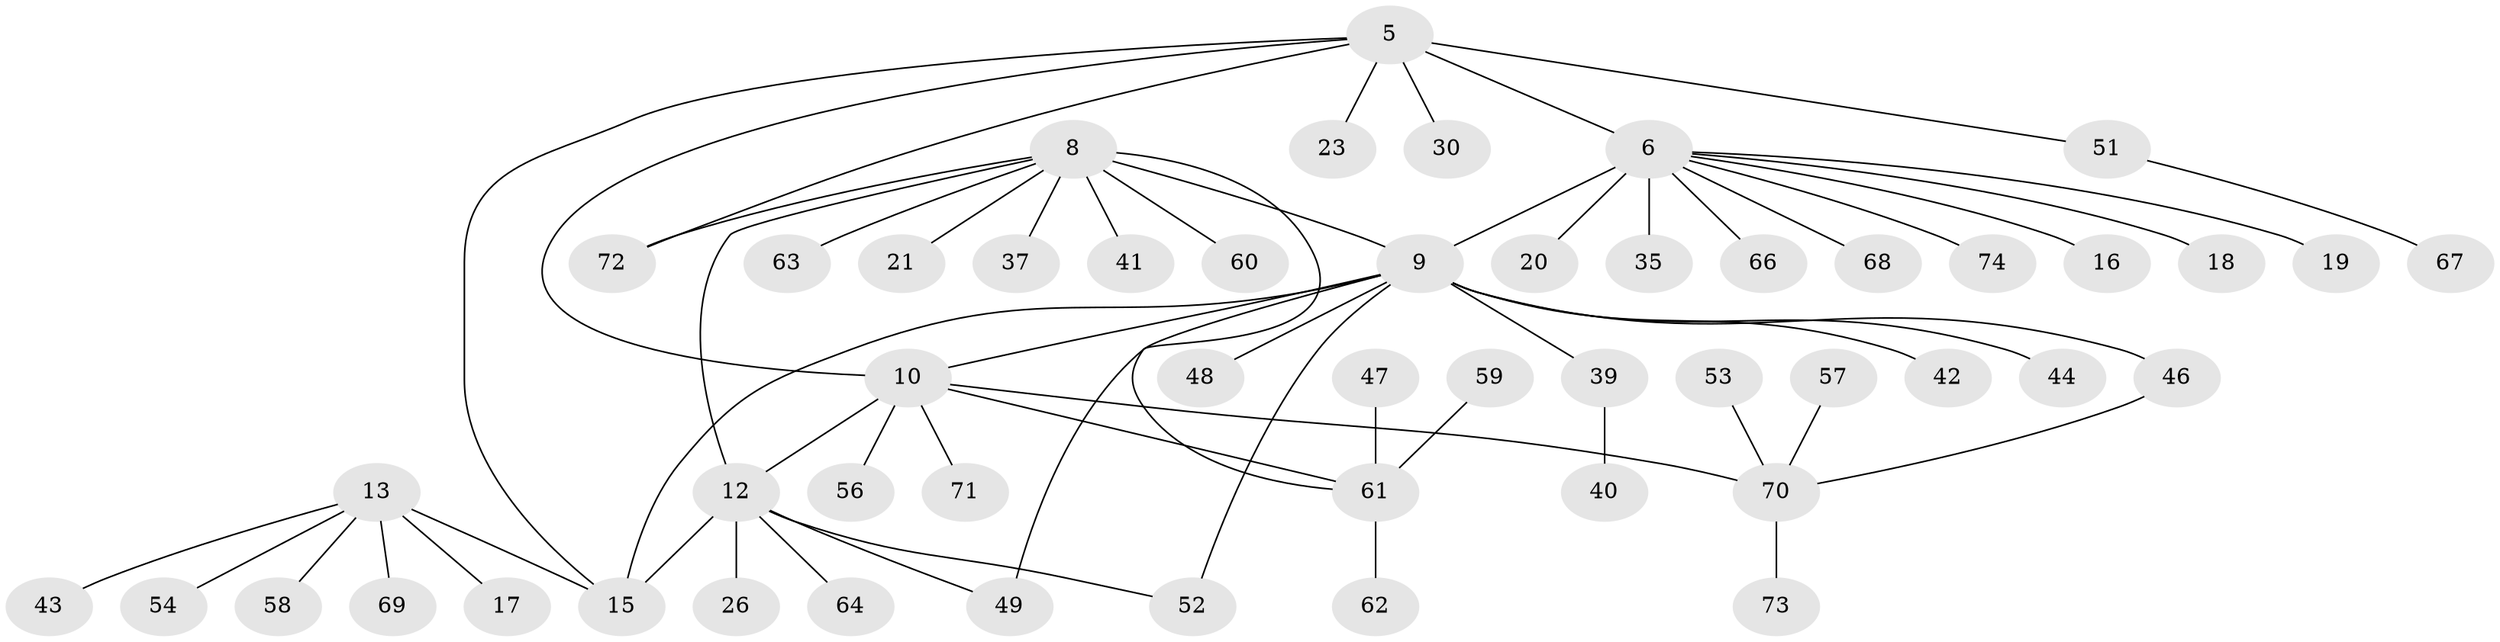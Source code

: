 // original degree distribution, {3: 0.08108108108108109, 8: 0.05405405405405406, 7: 0.04054054054054054, 9: 0.013513513513513514, 10: 0.013513513513513514, 5: 0.02702702702702703, 4: 0.05405405405405406, 1: 0.5405405405405406, 2: 0.17567567567567569}
// Generated by graph-tools (version 1.1) at 2025/57/03/04/25 21:57:31]
// undirected, 51 vertices, 59 edges
graph export_dot {
graph [start="1"]
  node [color=gray90,style=filled];
  5 [super="+4"];
  6 [super="+3"];
  8 [super="+7"];
  9 [super="+2"];
  10;
  12 [super="+11"];
  13;
  15 [super="+14"];
  16;
  17;
  18;
  19;
  20;
  21;
  23;
  26;
  30;
  35;
  37;
  39 [super="+29"];
  40;
  41;
  42;
  43;
  44;
  46;
  47;
  48 [super="+22+34+38"];
  49;
  51;
  52;
  53;
  54 [super="+33"];
  56;
  57;
  58 [super="+36"];
  59;
  60;
  61 [super="+45"];
  62;
  63;
  64;
  66;
  67;
  68;
  69;
  70 [super="+24+55+28+31"];
  71;
  72 [super="+65"];
  73;
  74;
  5 -- 6 [weight=2];
  5 -- 10;
  5 -- 30;
  5 -- 51;
  5 -- 15;
  5 -- 23;
  5 -- 72;
  6 -- 9 [weight=3];
  6 -- 18;
  6 -- 35;
  6 -- 66;
  6 -- 16;
  6 -- 19;
  6 -- 68;
  6 -- 20;
  6 -- 74;
  8 -- 9 [weight=2];
  8 -- 21;
  8 -- 37;
  8 -- 60;
  8 -- 63;
  8 -- 12;
  8 -- 41;
  8 -- 61;
  8 -- 72;
  9 -- 42;
  9 -- 44 [weight=2];
  9 -- 46 [weight=2];
  9 -- 49;
  9 -- 52;
  9 -- 15 [weight=2];
  9 -- 10;
  9 -- 48;
  9 -- 39;
  10 -- 12 [weight=2];
  10 -- 56;
  10 -- 61;
  10 -- 71;
  10 -- 70;
  12 -- 15;
  12 -- 26;
  12 -- 49;
  12 -- 64;
  12 -- 52;
  13 -- 15 [weight=2];
  13 -- 17;
  13 -- 43;
  13 -- 69;
  13 -- 54;
  13 -- 58;
  39 -- 40;
  46 -- 70;
  47 -- 61;
  51 -- 67;
  53 -- 70;
  57 -- 70;
  59 -- 61;
  61 -- 62;
  70 -- 73;
}
